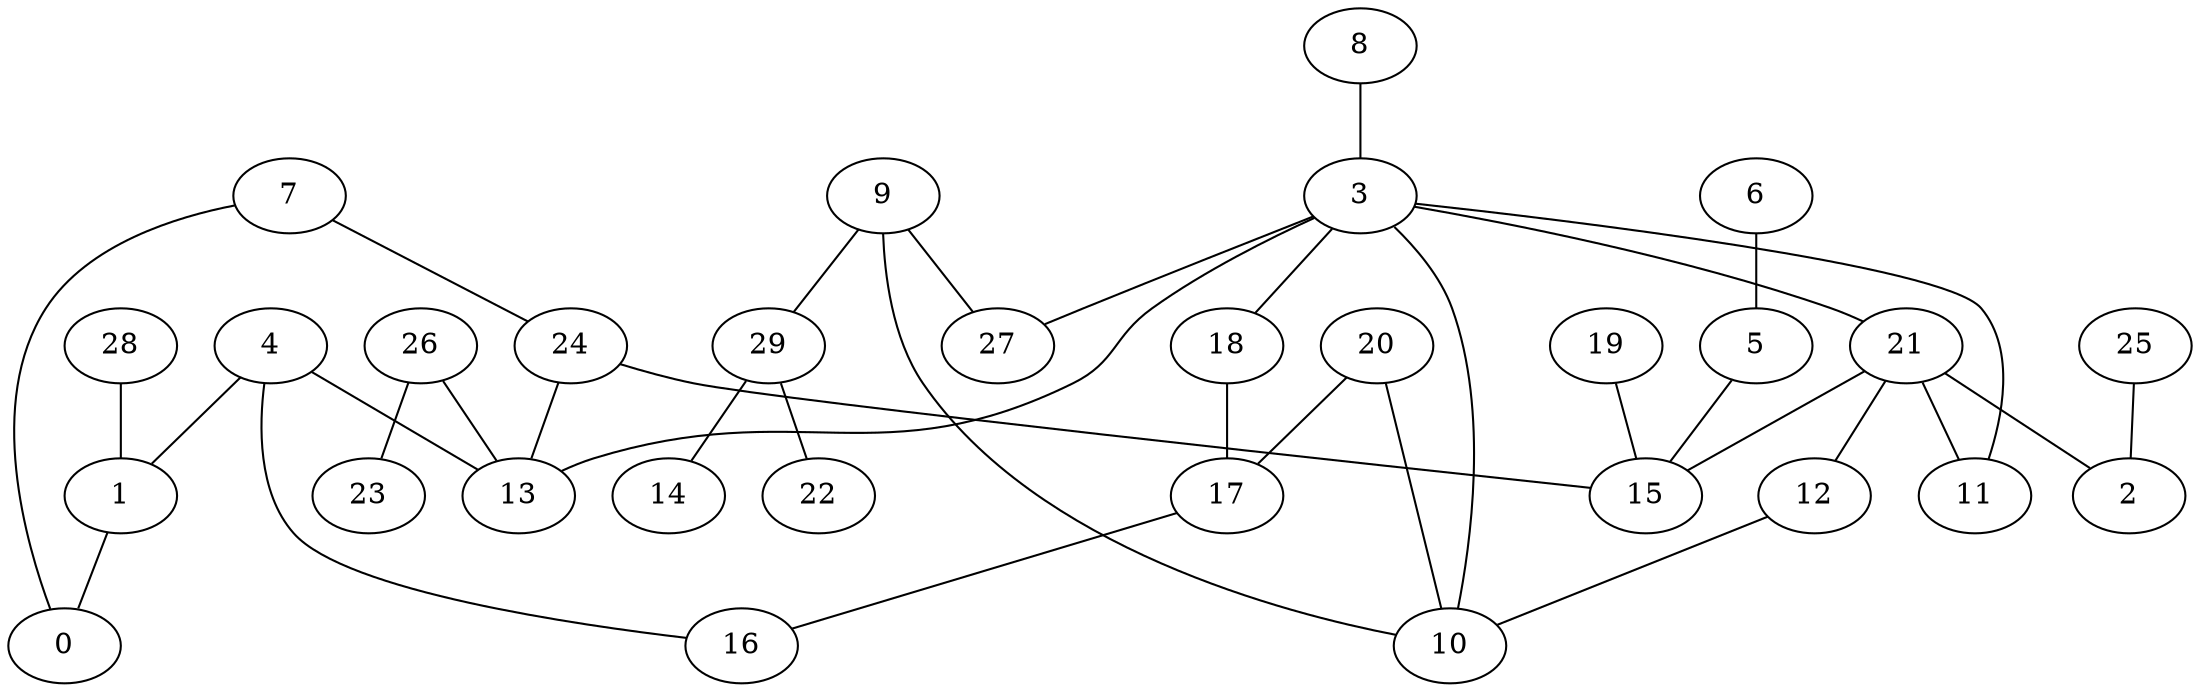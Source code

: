 digraph GG_graph {

subgraph G_graph {
edge [color = black]
"20" -> "17" [dir = none]
"26" -> "23" [dir = none]
"26" -> "13" [dir = none]
"9" -> "29" [dir = none]
"9" -> "10" [dir = none]
"1" -> "0" [dir = none]
"8" -> "3" [dir = none]
"4" -> "16" [dir = none]
"4" -> "1" [dir = none]
"4" -> "13" [dir = none]
"29" -> "14" [dir = none]
"29" -> "22" [dir = none]
"5" -> "15" [dir = none]
"18" -> "17" [dir = none]
"24" -> "15" [dir = none]
"21" -> "2" [dir = none]
"21" -> "12" [dir = none]
"21" -> "15" [dir = none]
"19" -> "15" [dir = none]
"3" -> "27" [dir = none]
"3" -> "11" [dir = none]
"3" -> "21" [dir = none]
"3" -> "18" [dir = none]
"3" -> "10" [dir = none]
"3" -> "13" [dir = none]
"6" -> "5" [dir = none]
"25" -> "2" [dir = none]
"7" -> "24" [dir = none]
"28" -> "1" [dir = none]
"24" -> "13" [dir = none]
"12" -> "10" [dir = none]
"20" -> "10" [dir = none]
"21" -> "11" [dir = none]
"17" -> "16" [dir = none]
"9" -> "27" [dir = none]
"7" -> "0" [dir = none]
}

}
